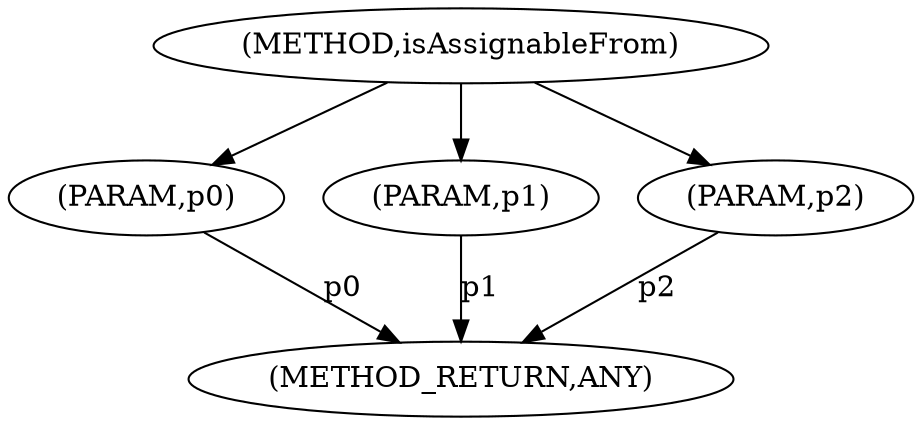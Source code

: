 digraph "isAssignableFrom" {  
"5736" [label = <(METHOD,isAssignableFrom)> ]
"5741" [label = <(METHOD_RETURN,ANY)> ]
"5737" [label = <(PARAM,p0)> ]
"5738" [label = <(PARAM,p1)> ]
"5739" [label = <(PARAM,p2)> ]
  "5737" -> "5741"  [ label = "p0"] 
  "5738" -> "5741"  [ label = "p1"] 
  "5739" -> "5741"  [ label = "p2"] 
  "5736" -> "5737" 
  "5736" -> "5738" 
  "5736" -> "5739" 
}
